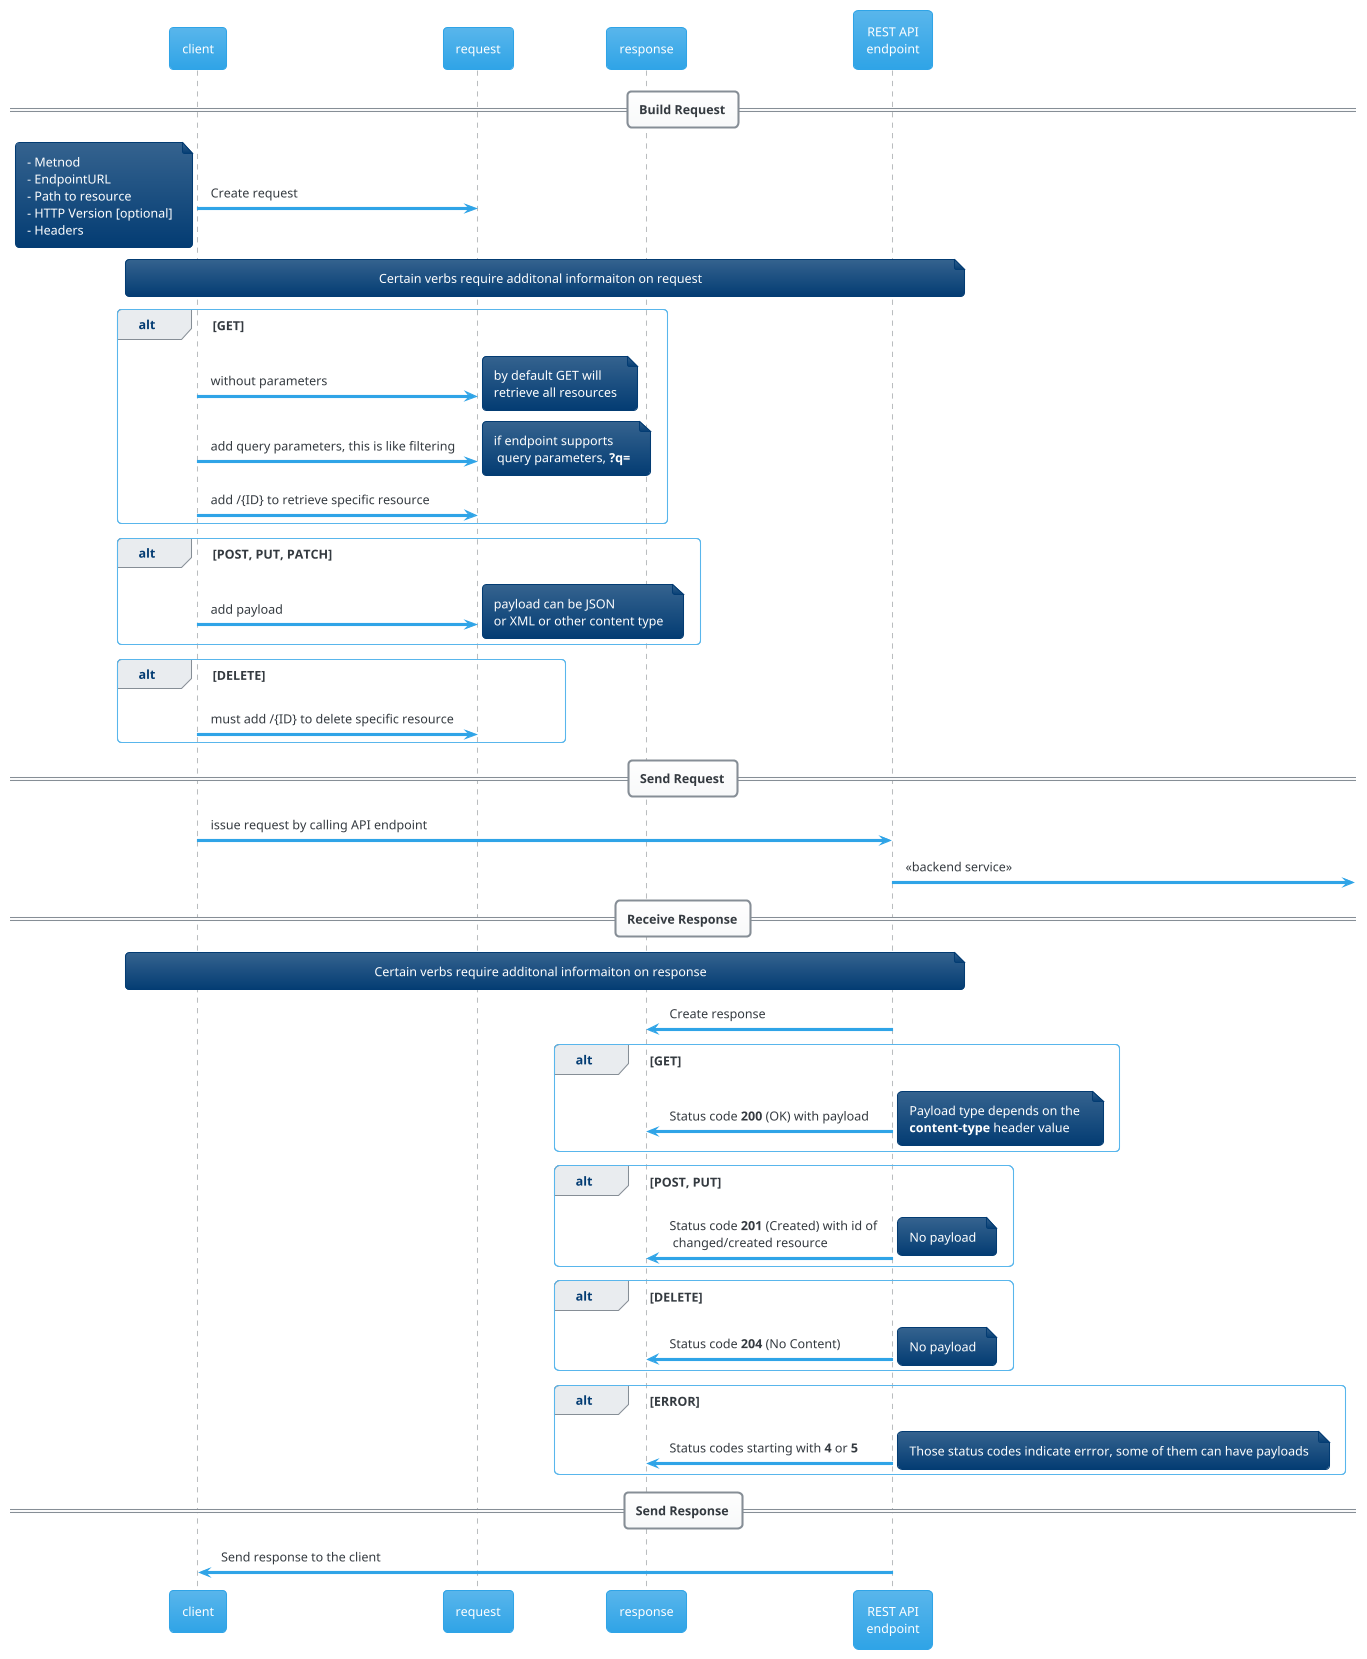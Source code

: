 @startuml rest-anatomy
!theme cerulean
participant client
participant request
participant response
participant "REST API\nendpoint" as api

==Build Request==

client -> request: Create request
note left:- Metnod\n- EndpointURL\n- Path to resource\n- HTTP Version [optional]\n- Headers

note across: Certain verbs require additonal informaiton on request

alt GET
client -> request: without parameters
note right: by default GET will \nretrieve all resources
client -> request: add query parameters, this is like filtering
note right: if endpoint supports\n query parameters, **?q=**
client -> request: add /{ID} to retrieve specific resource
end

alt POST, PUT, PATCH
client -> request: add payload
note right: payload can be JSON \nor XML or other content type
end

alt DELETE
client -> request: must add /{ID} to delete specific resource
end

==Send Request==

client -> api:issue request by calling API endpoint

api ->]: <<backend service>>


==Receive Response==

note across: Certain verbs require additonal informaiton on response

api -> response : Create response

alt GET
api -> response: Status code **200** (OK) with payload
note right: Payload type depends on the \n**content-type** header value
end

alt POST, PUT
api -> response: Status code **201** (Created) with id of \n changed/created resource
note right: No payload
end

alt DELETE
api -> response: Status code **204** (No Content)
note right: No payload
end

alt ERROR
api -> response: Status codes starting with **4** or **5**
note right: Those status codes indicate errror, some of them can have payloads
end

==Send Response==

api -> client: Send response to the client

@enduml